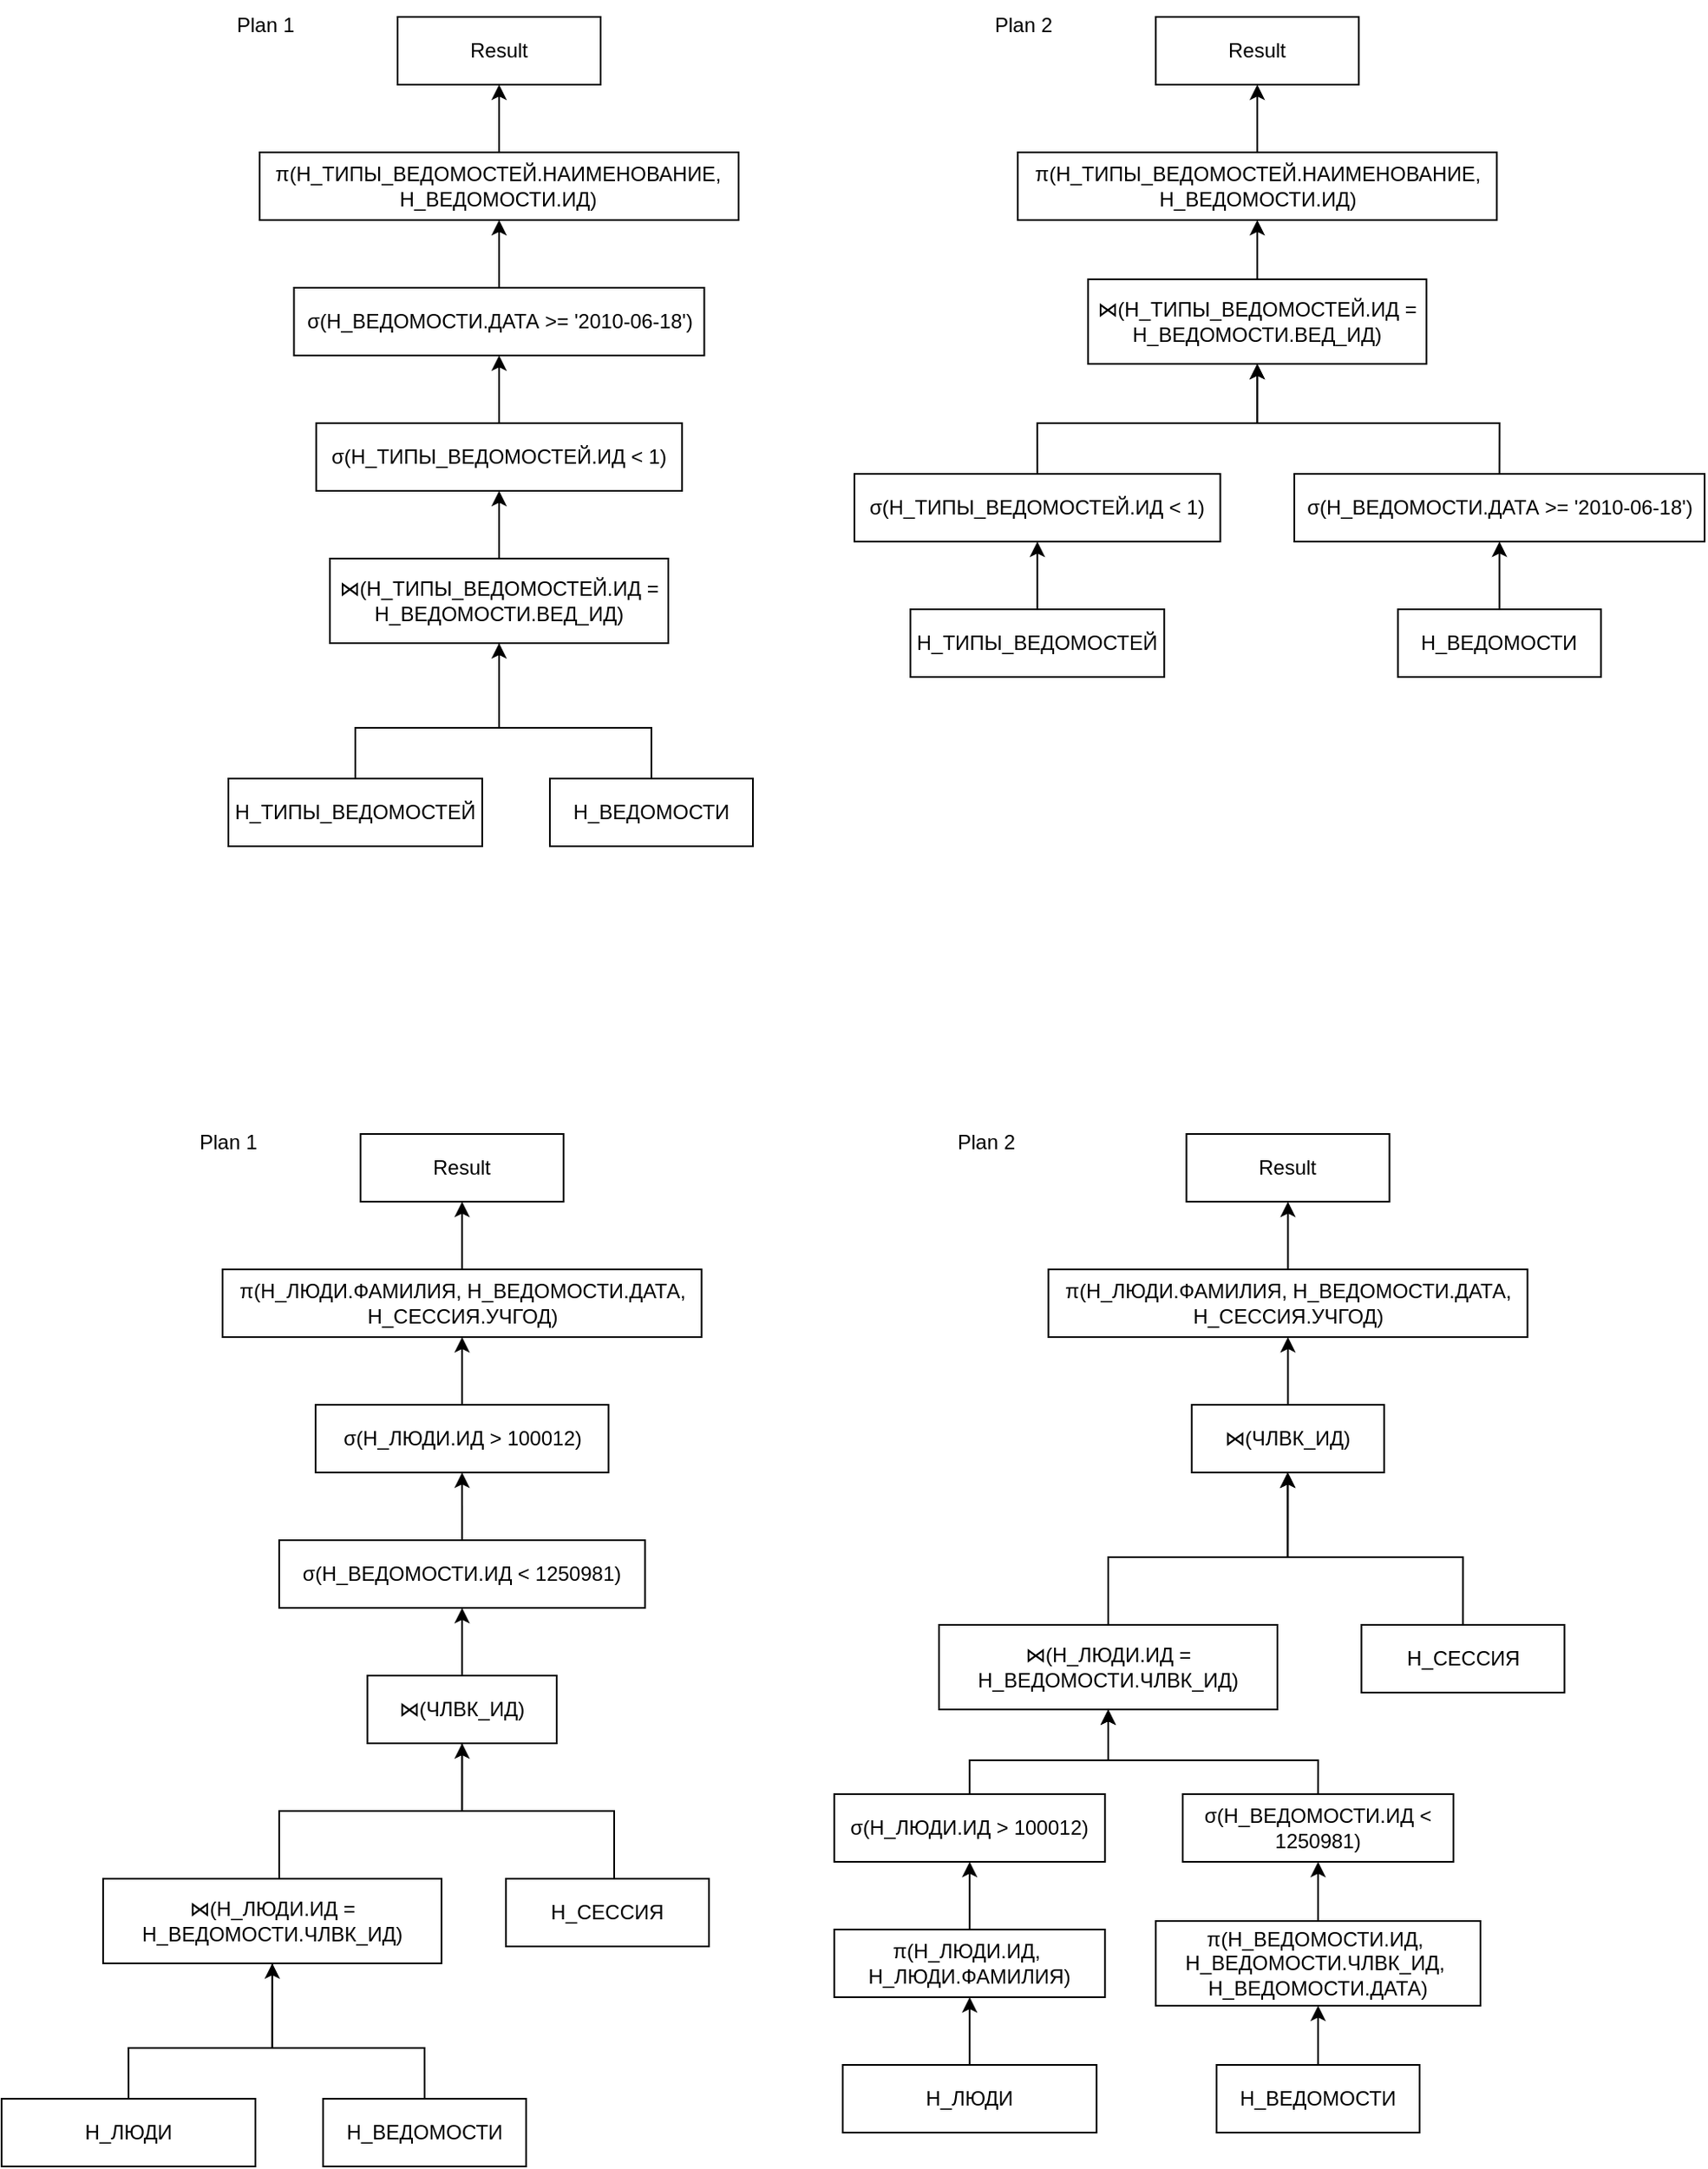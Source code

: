 <mxfile>
    <diagram id="ppS71vz0Pq_MHWo6KKrz" name="Page-1">
        <mxGraphModel dx="1605" dy="677" grid="0" gridSize="10" guides="1" tooltips="1" connect="1" arrows="1" fold="1" page="0" pageScale="1" pageWidth="1169" pageHeight="827" background="none" math="0" shadow="0">
            <root>
                <mxCell id="0"/>
                <mxCell id="1" parent="0"/>
                <mxCell id="56" style="edgeStyle=orthogonalEdgeStyle;rounded=0;orthogonalLoop=1;jettySize=auto;html=1;exitX=0.5;exitY=0;exitDx=0;exitDy=0;entryX=0.5;entryY=1;entryDx=0;entryDy=0;" parent="1" source="57" edge="1">
                    <mxGeometry relative="1" as="geometry">
                        <mxPoint x="40.05" y="635" as="sourcePoint"/>
                        <mxPoint x="230" y="465" as="targetPoint"/>
                        <Array as="points">
                            <mxPoint x="145" y="550"/>
                            <mxPoint x="230" y="550"/>
                        </Array>
                    </mxGeometry>
                </mxCell>
                <mxCell id="57" value="Н_ТИПЫ_ВЕДОМОСТЕЙ" style="rounded=0;whiteSpace=wrap;html=1;" parent="1" vertex="1">
                    <mxGeometry x="70" y="580" width="150" height="40" as="geometry"/>
                </mxCell>
                <mxCell id="58" style="edgeStyle=orthogonalEdgeStyle;rounded=0;orthogonalLoop=1;jettySize=auto;html=1;exitX=0.5;exitY=0;exitDx=0;exitDy=0;entryX=0.5;entryY=1;entryDx=0;entryDy=0;" parent="1" source="59" target="61" edge="1">
                    <mxGeometry relative="1" as="geometry">
                        <mxPoint x="403.125" y="660" as="sourcePoint"/>
                        <Array as="points">
                            <mxPoint x="320" y="550"/>
                            <mxPoint x="230" y="550"/>
                        </Array>
                    </mxGeometry>
                </mxCell>
                <mxCell id="59" value="Н_ВЕДОМОСТИ" style="rounded=0;whiteSpace=wrap;html=1;" parent="1" vertex="1">
                    <mxGeometry x="260" y="580" width="120" height="40" as="geometry"/>
                </mxCell>
                <mxCell id="60" style="edgeStyle=orthogonalEdgeStyle;rounded=0;orthogonalLoop=1;jettySize=auto;html=1;exitX=0.5;exitY=0;exitDx=0;exitDy=0;entryX=0.5;entryY=1;entryDx=0;entryDy=0;" parent="1" source="61" target="63" edge="1">
                    <mxGeometry relative="1" as="geometry"/>
                </mxCell>
                <mxCell id="61" value="⋈(Н_ТИПЫ_ВЕДОМОСТЕЙ.ИД = Н_ВЕДОМОСТИ.ВЕД_ИД)" style="rounded=0;whiteSpace=wrap;html=1;" parent="1" vertex="1">
                    <mxGeometry x="130" y="450" width="200" height="50" as="geometry"/>
                </mxCell>
                <mxCell id="62" style="edgeStyle=orthogonalEdgeStyle;rounded=0;orthogonalLoop=1;jettySize=auto;html=1;exitX=0.5;exitY=0;exitDx=0;exitDy=0;entryX=0.5;entryY=1;entryDx=0;entryDy=0;" parent="1" source="63" target="65" edge="1">
                    <mxGeometry relative="1" as="geometry"/>
                </mxCell>
                <mxCell id="63" value="σ(Н_ТИПЫ_ВЕДОМОСТЕЙ.ИД &amp;lt; 1)" style="rounded=0;whiteSpace=wrap;html=1;" parent="1" vertex="1">
                    <mxGeometry x="121.88" y="370" width="216.25" height="40" as="geometry"/>
                </mxCell>
                <mxCell id="64" style="edgeStyle=orthogonalEdgeStyle;rounded=0;orthogonalLoop=1;jettySize=auto;html=1;exitX=0.5;exitY=0;exitDx=0;exitDy=0;entryX=0.5;entryY=1;entryDx=0;entryDy=0;" parent="1" source="65" target="67" edge="1">
                    <mxGeometry relative="1" as="geometry"/>
                </mxCell>
                <mxCell id="65" value="σ(Н_ВЕДОМОСТИ.ДАТА &amp;gt;= &#39;2010-06-18&#39;)" style="rounded=0;whiteSpace=wrap;html=1;" parent="1" vertex="1">
                    <mxGeometry x="108.75" y="290" width="242.5" height="40" as="geometry"/>
                </mxCell>
                <mxCell id="66" style="edgeStyle=orthogonalEdgeStyle;rounded=0;orthogonalLoop=1;jettySize=auto;html=1;exitX=0.5;exitY=0;exitDx=0;exitDy=0;entryX=0.5;entryY=1;entryDx=0;entryDy=0;" parent="1" source="67" target="68" edge="1">
                    <mxGeometry relative="1" as="geometry"/>
                </mxCell>
                <mxCell id="67" value="π(Н_ТИПЫ_ВЕДОМОСТЕЙ.НАИМЕНОВАНИЕ, Н_ВЕДОМОСТИ.ИД)" style="rounded=0;whiteSpace=wrap;html=1;" parent="1" vertex="1">
                    <mxGeometry x="88.44" y="210" width="283.12" height="40" as="geometry"/>
                </mxCell>
                <mxCell id="68" value="Result" style="rounded=0;whiteSpace=wrap;html=1;" parent="1" vertex="1">
                    <mxGeometry x="170" y="130" width="120" height="40" as="geometry"/>
                </mxCell>
                <mxCell id="69" value="Plan 1" style="text;html=1;align=center;verticalAlign=middle;whiteSpace=wrap;rounded=0;" parent="1" vertex="1">
                    <mxGeometry x="61.88" y="120" width="60" height="30" as="geometry"/>
                </mxCell>
                <mxCell id="70" style="edgeStyle=orthogonalEdgeStyle;rounded=0;orthogonalLoop=1;jettySize=auto;html=1;exitX=0.5;exitY=0;exitDx=0;exitDy=0;entryX=0.5;entryY=1;entryDx=0;entryDy=0;" parent="1" source="77" target="75" edge="1">
                    <mxGeometry relative="1" as="geometry">
                        <mxPoint x="570.035" y="495" as="sourcePoint"/>
                        <mxPoint x="655.03" y="380" as="targetPoint"/>
                        <Array as="points">
                            <mxPoint x="548" y="370"/>
                            <mxPoint x="678" y="370"/>
                        </Array>
                    </mxGeometry>
                </mxCell>
                <mxCell id="87" value="" style="edgeStyle=none;html=1;entryX=0.5;entryY=1;entryDx=0;entryDy=0;" parent="1" source="86" target="77" edge="1">
                    <mxGeometry relative="1" as="geometry">
                        <mxPoint x="593.12" y="620" as="targetPoint"/>
                    </mxGeometry>
                </mxCell>
                <mxCell id="72" style="edgeStyle=orthogonalEdgeStyle;rounded=0;orthogonalLoop=1;jettySize=auto;html=1;entryX=0.5;entryY=1;entryDx=0;entryDy=0;exitX=0.5;exitY=0;exitDx=0;exitDy=0;" parent="1" source="79" target="75" edge="1">
                    <mxGeometry relative="1" as="geometry">
                        <mxPoint x="900" y="400" as="sourcePoint"/>
                        <Array as="points">
                            <mxPoint x="821" y="370"/>
                            <mxPoint x="678" y="370"/>
                        </Array>
                        <mxPoint x="750.03" y="380" as="targetPoint"/>
                    </mxGeometry>
                </mxCell>
                <mxCell id="85" value="" style="edgeStyle=none;html=1;entryX=0.5;entryY=1;entryDx=0;entryDy=0;" parent="1" source="84" target="79" edge="1">
                    <mxGeometry relative="1" as="geometry">
                        <mxPoint x="768.12" y="620" as="targetPoint"/>
                    </mxGeometry>
                </mxCell>
                <mxCell id="75" value="⋈(Н_ТИПЫ_ВЕДОМОСТЕЙ.ИД = Н_ВЕДОМОСТИ.ВЕД_ИД)" style="rounded=0;whiteSpace=wrap;html=1;" parent="1" vertex="1">
                    <mxGeometry x="578.12" y="285" width="200" height="50" as="geometry"/>
                </mxCell>
                <mxCell id="77" value="σ(Н_ТИПЫ_ВЕДОМОСТЕЙ.ИД &amp;lt; 1)" style="rounded=0;whiteSpace=wrap;html=1;" parent="1" vertex="1">
                    <mxGeometry x="440" y="400" width="216.25" height="40" as="geometry"/>
                </mxCell>
                <mxCell id="79" value="σ(Н_ВЕДОМОСТИ.ДАТА &amp;gt;= &#39;2010-06-18&#39;)" style="rounded=0;whiteSpace=wrap;html=1;" parent="1" vertex="1">
                    <mxGeometry x="700" y="400" width="242.5" height="40" as="geometry"/>
                </mxCell>
                <mxCell id="80" style="edgeStyle=orthogonalEdgeStyle;rounded=0;orthogonalLoop=1;jettySize=auto;html=1;exitX=0.5;exitY=0;exitDx=0;exitDy=0;entryX=0.5;entryY=1;entryDx=0;entryDy=0;" parent="1" source="81" target="82" edge="1">
                    <mxGeometry relative="1" as="geometry"/>
                </mxCell>
                <mxCell id="81" value="π(Н_ТИПЫ_ВЕДОМОСТЕЙ.НАИМЕНОВАНИЕ, Н_ВЕДОМОСТИ.ИД)" style="rounded=0;whiteSpace=wrap;html=1;" parent="1" vertex="1">
                    <mxGeometry x="536.56" y="210" width="283.12" height="40" as="geometry"/>
                </mxCell>
                <mxCell id="82" value="Result" style="rounded=0;whiteSpace=wrap;html=1;" parent="1" vertex="1">
                    <mxGeometry x="618.12" y="130" width="120" height="40" as="geometry"/>
                </mxCell>
                <mxCell id="83" value="Plan 2" style="text;html=1;align=center;verticalAlign=middle;whiteSpace=wrap;rounded=0;" parent="1" vertex="1">
                    <mxGeometry x="510" y="120" width="60" height="30" as="geometry"/>
                </mxCell>
                <mxCell id="84" value="Н_ВЕДОМОСТИ" style="rounded=0;whiteSpace=wrap;html=1;" parent="1" vertex="1">
                    <mxGeometry x="761.25" y="480" width="120" height="40" as="geometry"/>
                </mxCell>
                <mxCell id="86" value="Н_ТИПЫ_ВЕДОМОСТЕЙ" style="rounded=0;whiteSpace=wrap;html=1;" parent="1" vertex="1">
                    <mxGeometry x="473.12" y="480" width="150" height="40" as="geometry"/>
                </mxCell>
                <mxCell id="88" value="" style="endArrow=classic;html=1;exitX=0.5;exitY=0;exitDx=0;exitDy=0;entryX=0.5;entryY=1;entryDx=0;entryDy=0;" parent="1" source="75" target="81" edge="1">
                    <mxGeometry width="50" height="50" relative="1" as="geometry">
                        <mxPoint x="670" y="400" as="sourcePoint"/>
                        <mxPoint x="720" y="350" as="targetPoint"/>
                    </mxGeometry>
                </mxCell>
                <mxCell id="89" style="edgeStyle=orthogonalEdgeStyle;rounded=0;orthogonalLoop=1;jettySize=auto;html=1;exitX=0.5;exitY=0;exitDx=0;exitDy=0;entryX=0.5;entryY=1;entryDx=0;entryDy=0;" edge="1" parent="1" source="121">
                    <mxGeometry relative="1" as="geometry">
                        <mxPoint x="123.12" y="1240" as="sourcePoint"/>
                        <mxPoint x="208.12" y="1125" as="targetPoint"/>
                        <Array as="points">
                            <mxPoint x="100" y="1230"/>
                            <mxPoint x="100" y="1190"/>
                            <mxPoint x="208" y="1190"/>
                        </Array>
                    </mxGeometry>
                </mxCell>
                <mxCell id="91" style="edgeStyle=orthogonalEdgeStyle;rounded=0;orthogonalLoop=1;jettySize=auto;html=1;exitX=0.5;exitY=0;exitDx=0;exitDy=0;entryX=0.5;entryY=1;entryDx=0;entryDy=0;" edge="1" parent="1" source="92" target="94">
                    <mxGeometry relative="1" as="geometry">
                        <mxPoint x="381.245" y="1320" as="sourcePoint"/>
                        <Array as="points">
                            <mxPoint x="298" y="1230"/>
                            <mxPoint x="298" y="1190"/>
                            <mxPoint x="208" y="1190"/>
                        </Array>
                    </mxGeometry>
                </mxCell>
                <mxCell id="92" value="Н_СЕССИЯ" style="rounded=0;whiteSpace=wrap;html=1;" vertex="1" parent="1">
                    <mxGeometry x="234.06" y="1230" width="120" height="40" as="geometry"/>
                </mxCell>
                <mxCell id="93" style="edgeStyle=orthogonalEdgeStyle;rounded=0;orthogonalLoop=1;jettySize=auto;html=1;exitX=0.5;exitY=0;exitDx=0;exitDy=0;entryX=0.5;entryY=1;entryDx=0;entryDy=0;" edge="1" parent="1" source="94" target="96">
                    <mxGeometry relative="1" as="geometry"/>
                </mxCell>
                <mxCell id="94" value="⋈(ЧЛВК_ИД)" style="rounded=0;whiteSpace=wrap;html=1;" vertex="1" parent="1">
                    <mxGeometry x="152.18" y="1110" width="111.88" height="40" as="geometry"/>
                </mxCell>
                <mxCell id="95" style="edgeStyle=orthogonalEdgeStyle;rounded=0;orthogonalLoop=1;jettySize=auto;html=1;exitX=0.5;exitY=0;exitDx=0;exitDy=0;entryX=0.5;entryY=1;entryDx=0;entryDy=0;" edge="1" parent="1" source="96" target="98">
                    <mxGeometry relative="1" as="geometry"/>
                </mxCell>
                <mxCell id="96" value="σ(&lt;span style=&quot;color: rgb(0, 0, 0);&quot;&gt;Н_ВЕДОМОСТИ&lt;/span&gt;.ИД &amp;lt; 1250981)" style="rounded=0;whiteSpace=wrap;html=1;" vertex="1" parent="1">
                    <mxGeometry x="100" y="1030" width="216.25" height="40" as="geometry"/>
                </mxCell>
                <mxCell id="97" style="edgeStyle=orthogonalEdgeStyle;rounded=0;orthogonalLoop=1;jettySize=auto;html=1;exitX=0.5;exitY=0;exitDx=0;exitDy=0;entryX=0.5;entryY=1;entryDx=0;entryDy=0;" edge="1" parent="1" source="98" target="100">
                    <mxGeometry relative="1" as="geometry"/>
                </mxCell>
                <mxCell id="98" value="σ(Н_ЛЮДИ.ИД &amp;gt; 100012)" style="rounded=0;whiteSpace=wrap;html=1;" vertex="1" parent="1">
                    <mxGeometry x="121.55" y="950" width="173.13" height="40" as="geometry"/>
                </mxCell>
                <mxCell id="99" style="edgeStyle=orthogonalEdgeStyle;rounded=0;orthogonalLoop=1;jettySize=auto;html=1;exitX=0.5;exitY=0;exitDx=0;exitDy=0;entryX=0.5;entryY=1;entryDx=0;entryDy=0;" edge="1" parent="1" source="100" target="101">
                    <mxGeometry relative="1" as="geometry"/>
                </mxCell>
                <mxCell id="100" value="π(Н_ЛЮДИ.ФАМИЛИЯ, Н_ВЕДОМОСТИ.ДАТА, Н_СЕССИЯ.УЧГОД)" style="rounded=0;whiteSpace=wrap;html=1;" vertex="1" parent="1">
                    <mxGeometry x="66.56" y="870" width="283.12" height="40" as="geometry"/>
                </mxCell>
                <mxCell id="101" value="Result" style="rounded=0;whiteSpace=wrap;html=1;" vertex="1" parent="1">
                    <mxGeometry x="148.12" y="790" width="120" height="40" as="geometry"/>
                </mxCell>
                <mxCell id="102" value="Plan 1" style="text;html=1;align=center;verticalAlign=middle;whiteSpace=wrap;rounded=0;" vertex="1" parent="1">
                    <mxGeometry x="40" y="780" width="60" height="30" as="geometry"/>
                </mxCell>
                <mxCell id="110" style="edgeStyle=orthogonalEdgeStyle;rounded=0;orthogonalLoop=1;jettySize=auto;html=1;exitX=0.5;exitY=0;exitDx=0;exitDy=0;entryX=0.5;entryY=1;entryDx=0;entryDy=0;" edge="1" parent="1" source="111" target="112">
                    <mxGeometry relative="1" as="geometry"/>
                </mxCell>
                <mxCell id="111" value="&lt;span style=&quot;color: rgb(0, 0, 0);&quot;&gt;π(Н_ЛЮДИ.ФАМИЛИЯ, Н_ВЕДОМОСТИ.ДАТА, Н_СЕССИЯ.УЧГОД)&lt;/span&gt;" style="rounded=0;whiteSpace=wrap;html=1;" vertex="1" parent="1">
                    <mxGeometry x="554.68" y="870" width="283.12" height="40" as="geometry"/>
                </mxCell>
                <mxCell id="112" value="Result" style="rounded=0;whiteSpace=wrap;html=1;" vertex="1" parent="1">
                    <mxGeometry x="636.24" y="790" width="120" height="40" as="geometry"/>
                </mxCell>
                <mxCell id="113" value="Plan 2" style="text;html=1;align=center;verticalAlign=middle;whiteSpace=wrap;rounded=0;" vertex="1" parent="1">
                    <mxGeometry x="488.12" y="780" width="60" height="30" as="geometry"/>
                </mxCell>
                <mxCell id="116" value="" style="endArrow=classic;html=1;exitX=0.5;exitY=0;exitDx=0;exitDy=0;entryX=0.5;entryY=1;entryDx=0;entryDy=0;" edge="1" parent="1" source="136" target="111">
                    <mxGeometry width="50" height="50" relative="1" as="geometry">
                        <mxPoint x="696.24" y="945" as="sourcePoint"/>
                        <mxPoint x="738.12" y="1010" as="targetPoint"/>
                    </mxGeometry>
                </mxCell>
                <mxCell id="117" style="edgeStyle=orthogonalEdgeStyle;rounded=0;orthogonalLoop=1;jettySize=auto;html=1;exitX=0.5;exitY=0;exitDx=0;exitDy=0;entryX=0.5;entryY=1;entryDx=0;entryDy=0;" edge="1" parent="1" source="118">
                    <mxGeometry relative="1" as="geometry">
                        <mxPoint x="-94.01" y="1415" as="sourcePoint"/>
                        <mxPoint x="95.94" y="1245" as="targetPoint"/>
                        <Array as="points">
                            <mxPoint x="10.94" y="1330"/>
                            <mxPoint x="95.94" y="1330"/>
                        </Array>
                    </mxGeometry>
                </mxCell>
                <mxCell id="118" value="Н_ЛЮДИ" style="rounded=0;whiteSpace=wrap;html=1;" vertex="1" parent="1">
                    <mxGeometry x="-64.06" y="1360" width="150" height="40" as="geometry"/>
                </mxCell>
                <mxCell id="119" style="edgeStyle=orthogonalEdgeStyle;rounded=0;orthogonalLoop=1;jettySize=auto;html=1;exitX=0.5;exitY=0;exitDx=0;exitDy=0;entryX=0.5;entryY=1;entryDx=0;entryDy=0;" edge="1" parent="1" source="120" target="121">
                    <mxGeometry relative="1" as="geometry">
                        <mxPoint x="269.065" y="1440" as="sourcePoint"/>
                        <Array as="points">
                            <mxPoint x="185.94" y="1330"/>
                            <mxPoint x="95.94" y="1330"/>
                        </Array>
                    </mxGeometry>
                </mxCell>
                <mxCell id="120" value="Н_ВЕДОМОСТИ" style="rounded=0;whiteSpace=wrap;html=1;" vertex="1" parent="1">
                    <mxGeometry x="125.94" y="1360" width="120" height="40" as="geometry"/>
                </mxCell>
                <mxCell id="121" value="⋈(&lt;span style=&quot;color: rgb(0, 0, 0);&quot;&gt;Н_ЛЮДИ&lt;/span&gt;.ИД = Н_ВЕДОМОСТИ.ЧЛВК_ИД)" style="rounded=0;whiteSpace=wrap;html=1;" vertex="1" parent="1">
                    <mxGeometry x="-4.06" y="1230" width="200" height="50" as="geometry"/>
                </mxCell>
                <mxCell id="133" style="edgeStyle=orthogonalEdgeStyle;rounded=0;orthogonalLoop=1;jettySize=auto;html=1;exitX=0.5;exitY=0;exitDx=0;exitDy=0;entryX=0.5;entryY=1;entryDx=0;entryDy=0;" edge="1" parent="1" source="141" target="136">
                    <mxGeometry relative="1" as="geometry">
                        <mxPoint x="613.12" y="1080" as="sourcePoint"/>
                        <mxPoint x="698.12" y="965" as="targetPoint"/>
                        <Array as="points">
                            <mxPoint x="590" y="1040"/>
                            <mxPoint x="696" y="1040"/>
                            <mxPoint x="696" y="990"/>
                        </Array>
                    </mxGeometry>
                </mxCell>
                <mxCell id="134" style="edgeStyle=orthogonalEdgeStyle;rounded=0;orthogonalLoop=1;jettySize=auto;html=1;exitX=0.5;exitY=0;exitDx=0;exitDy=0;entryX=0.5;entryY=1;entryDx=0;entryDy=0;" edge="1" parent="1" source="135" target="136">
                    <mxGeometry relative="1" as="geometry">
                        <mxPoint x="818.09" y="1095" as="sourcePoint"/>
                        <Array as="points">
                            <mxPoint x="800" y="1040"/>
                            <mxPoint x="696" y="1040"/>
                        </Array>
                        <mxPoint x="726.21" y="1005" as="targetPoint"/>
                    </mxGeometry>
                </mxCell>
                <mxCell id="135" value="Н_СЕССИЯ" style="rounded=0;whiteSpace=wrap;html=1;" vertex="1" parent="1">
                    <mxGeometry x="739.68" y="1080" width="120" height="40" as="geometry"/>
                </mxCell>
                <mxCell id="136" value="⋈(ЧЛВК_ИД)" style="rounded=0;whiteSpace=wrap;html=1;" vertex="1" parent="1">
                    <mxGeometry x="639.36" y="950" width="113.76" height="40" as="geometry"/>
                </mxCell>
                <mxCell id="137" style="edgeStyle=orthogonalEdgeStyle;rounded=0;orthogonalLoop=1;jettySize=auto;html=1;entryX=0.5;entryY=1;entryDx=0;entryDy=0;exitX=0.5;exitY=0;exitDx=0;exitDy=0;" edge="1" parent="1" source="155" target="141">
                    <mxGeometry relative="1" as="geometry">
                        <mxPoint x="470" y="1190" as="sourcePoint"/>
                        <mxPoint x="590" y="1095" as="targetPoint"/>
                        <Array as="points">
                            <mxPoint x="508" y="1160"/>
                            <mxPoint x="590" y="1160"/>
                        </Array>
                    </mxGeometry>
                </mxCell>
                <mxCell id="145" value="" style="edgeStyle=none;html=1;entryX=0.5;entryY=1;entryDx=0;entryDy=0;" edge="1" parent="1" source="144" target="138">
                    <mxGeometry relative="1" as="geometry"/>
                </mxCell>
                <mxCell id="138" value="&lt;span style=&quot;color: rgb(0, 0, 0);&quot;&gt;&lt;span style=&quot;color: rgb(0, 0, 0);&quot;&gt;π(&lt;/span&gt;Н_ЛЮДИ.ИД,&amp;nbsp;&lt;/span&gt;&lt;div&gt;&lt;span style=&quot;color: rgb(0, 0, 0);&quot;&gt;&lt;span style=&quot;color: rgb(0, 0, 0);&quot;&gt;Н_ЛЮДИ.ФАМИЛИЯ&lt;/span&gt;)&lt;/span&gt;&lt;/div&gt;" style="rounded=0;whiteSpace=wrap;html=1;" vertex="1" parent="1">
                    <mxGeometry x="428.12" y="1260" width="160" height="40" as="geometry"/>
                </mxCell>
                <mxCell id="139" style="edgeStyle=orthogonalEdgeStyle;rounded=0;orthogonalLoop=1;jettySize=auto;html=1;entryX=0.5;entryY=1;entryDx=0;entryDy=0;exitX=0.5;exitY=0;exitDx=0;exitDy=0;" edge="1" parent="1" source="156" target="141">
                    <mxGeometry relative="1" as="geometry">
                        <mxPoint x="690" y="1190" as="sourcePoint"/>
                        <Array as="points">
                            <mxPoint x="714" y="1160"/>
                            <mxPoint x="590" y="1160"/>
                        </Array>
                    </mxGeometry>
                </mxCell>
                <mxCell id="143" value="" style="edgeStyle=none;html=1;" edge="1" parent="1" source="142" target="140">
                    <mxGeometry relative="1" as="geometry"/>
                </mxCell>
                <mxCell id="140" value="&lt;span style=&quot;color: rgb(0, 0, 0);&quot;&gt;π(Н_ВЕДОМОСТИ.ИД,&amp;nbsp;&lt;/span&gt;&lt;div&gt;&lt;span style=&quot;color: rgb(0, 0, 0);&quot;&gt;&lt;span style=&quot;color: rgb(0, 0, 0);&quot;&gt;Н_ВЕДОМОСТИ.ЧЛВК_ИД,&amp;nbsp;&lt;/span&gt;&lt;/span&gt;&lt;/div&gt;&lt;div&gt;&lt;span style=&quot;color: rgb(0, 0, 0);&quot;&gt;&lt;span style=&quot;color: rgb(0, 0, 0);&quot;&gt;Н_ВЕДОМОСТИ.ДАТА&lt;/span&gt;)&lt;/span&gt;&lt;/div&gt;" style="rounded=0;whiteSpace=wrap;html=1;" vertex="1" parent="1">
                    <mxGeometry x="618.12" y="1255" width="191.88" height="50" as="geometry"/>
                </mxCell>
                <mxCell id="141" value="⋈(&lt;span style=&quot;color: rgb(0, 0, 0);&quot;&gt;Н_ЛЮДИ&lt;/span&gt;.ИД = Н_ВЕДОМОСТИ.ЧЛВК_ИД)" style="rounded=0;whiteSpace=wrap;html=1;" vertex="1" parent="1">
                    <mxGeometry x="490" y="1080" width="200" height="50" as="geometry"/>
                </mxCell>
                <mxCell id="142" value="Н_ВЕДОМОСТИ" style="rounded=0;whiteSpace=wrap;html=1;" vertex="1" parent="1">
                    <mxGeometry x="654.06" y="1340" width="120" height="40" as="geometry"/>
                </mxCell>
                <mxCell id="144" value="Н_ЛЮДИ" style="rounded=0;whiteSpace=wrap;html=1;" vertex="1" parent="1">
                    <mxGeometry x="433.12" y="1340" width="150" height="40" as="geometry"/>
                </mxCell>
                <mxCell id="155" value="&lt;span style=&quot;color: rgb(0, 0, 0);&quot;&gt;σ(Н_ЛЮДИ.ИД &amp;gt; 100012)&lt;/span&gt;" style="rounded=0;whiteSpace=wrap;html=1;" vertex="1" parent="1">
                    <mxGeometry x="428.12" y="1180" width="160" height="40" as="geometry"/>
                </mxCell>
                <mxCell id="156" value="&lt;span style=&quot;color: rgb(0, 0, 0);&quot;&gt;σ(&lt;/span&gt;&lt;span style=&quot;color: rgb(0, 0, 0);&quot;&gt;Н_ВЕДОМОСТИ&lt;/span&gt;&lt;span style=&quot;color: rgb(0, 0, 0);&quot;&gt;.ИД &amp;lt; 1250981)&lt;/span&gt;" style="rounded=0;whiteSpace=wrap;html=1;" vertex="1" parent="1">
                    <mxGeometry x="634.06" y="1180" width="160" height="40" as="geometry"/>
                </mxCell>
                <mxCell id="157" value="" style="edgeStyle=none;html=1;entryX=0.5;entryY=1;entryDx=0;entryDy=0;exitX=0.5;exitY=0;exitDx=0;exitDy=0;" edge="1" parent="1" source="140" target="156">
                    <mxGeometry relative="1" as="geometry">
                        <mxPoint x="740" y="1240" as="sourcePoint"/>
                        <mxPoint x="697.82" y="1220" as="targetPoint"/>
                    </mxGeometry>
                </mxCell>
                <mxCell id="158" value="" style="edgeStyle=none;html=1;entryX=0.5;entryY=1;entryDx=0;entryDy=0;exitX=0.5;exitY=0;exitDx=0;exitDy=0;" edge="1" parent="1" source="138" target="155">
                    <mxGeometry relative="1" as="geometry">
                        <mxPoint x="708" y="1270" as="sourcePoint"/>
                        <mxPoint x="708" y="1230" as="targetPoint"/>
                    </mxGeometry>
                </mxCell>
            </root>
        </mxGraphModel>
    </diagram>
</mxfile>